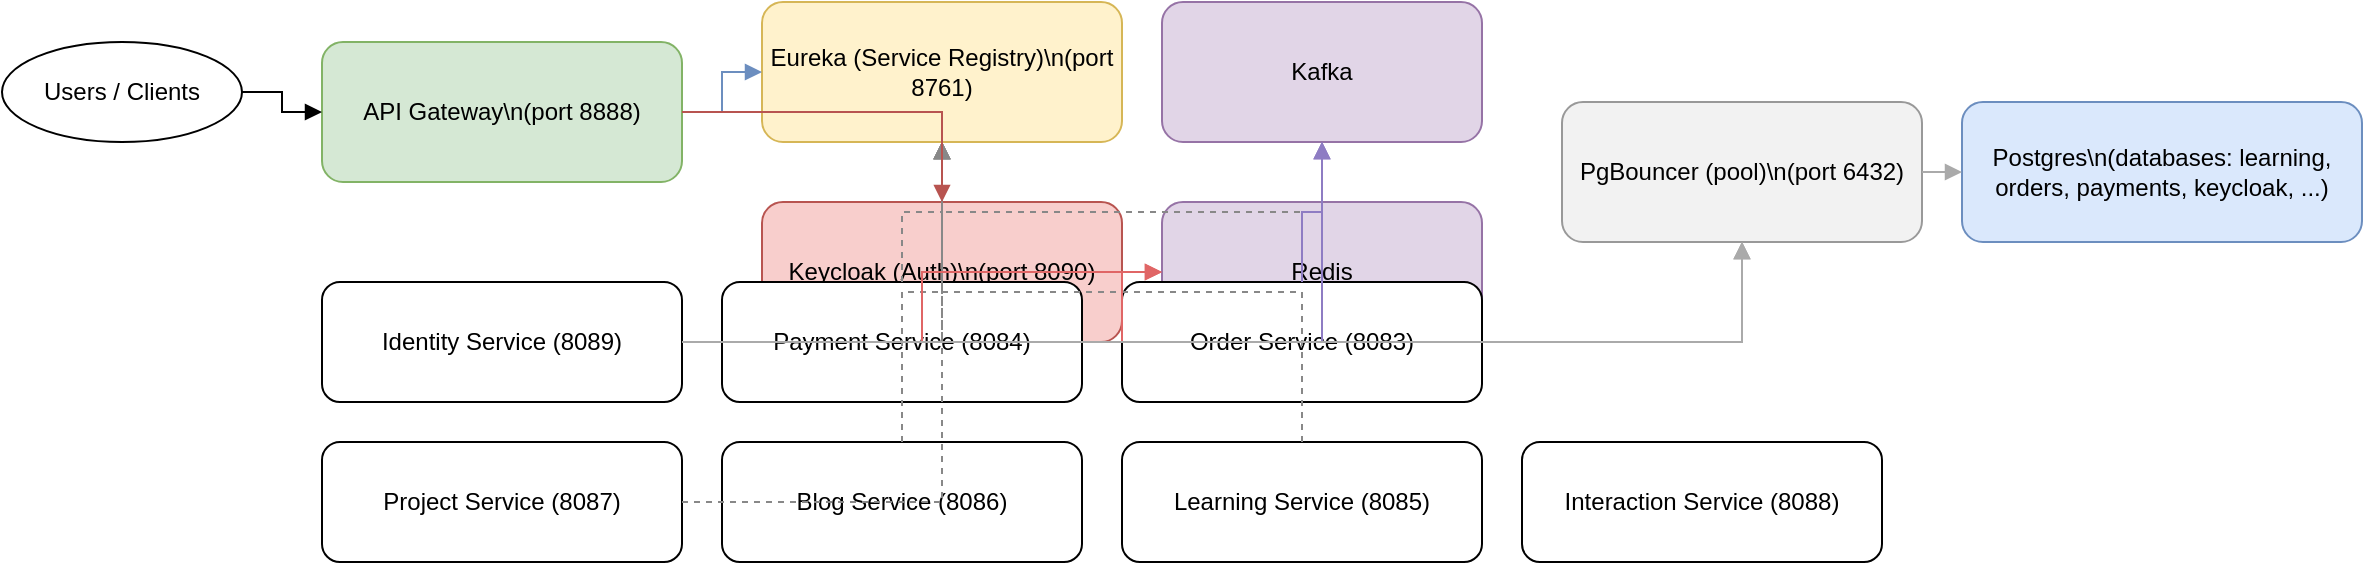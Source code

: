 <?xml version="1.0" encoding="UTF-8"?>
<mxfile version="20.2.5" type="device">
  <diagram id="diagram-1" name="Architecture">
    <mxGraphModel dx="1195" dy="712" grid="1" gridSize="10" guides="1" tooltips="1" connect="1" arrows="1" fold="1" page="1" pageScale="1" pageWidth="850" pageHeight="1100">
      <root>
        <mxCell id="0"/>
        <mxCell id="1" parent="0"/>

        <!-- External user -->
        <mxCell id="2" value="Users / Clients" style="ellipse;whiteSpace=wrap;html=1;fillColor=#FFFFFF;strokeColor=#000000;" vertex="1" parent="1">
          <mxGeometry x="40" y="40" width="120" height="50" as="geometry"/>
        </mxCell>

        <!-- API Gateway -->
        <mxCell id="3" value="API Gateway\n(port 8888)" style="rounded=1;whiteSpace=wrap;html=1;fillColor=#D5E8D4;strokeColor=#82B366;" vertex="1" parent="1">
          <mxGeometry x="200" y="40" width="180" height="70" as="geometry"/>
        </mxCell>

        <!-- Eureka -->
        <mxCell id="4" value="Eureka (Service Registry)\n(port 8761)" style="rounded=1;whiteSpace=wrap;html=1;fillColor=#FFF2CC;strokeColor=#D6B656;" vertex="1" parent="1">
          <mxGeometry x="420" y="20" width="180" height="70" as="geometry"/>
        </mxCell>

        <!-- Keycloak -->
        <mxCell id="5" value="Keycloak (Auth)\n(port 8090)" style="rounded=1;whiteSpace=wrap;html=1;fillColor=#F8CECC;strokeColor=#B85450;" vertex="1" parent="1">
          <mxGeometry x="420" y="120" width="180" height="70" as="geometry"/>
        </mxCell>

        <!-- Kafka -->
        <mxCell id="6" value="Kafka" style="rounded=1;whiteSpace=wrap;html=1;fillColor=#E1D5E7;strokeColor=#9673A6;" vertex="1" parent="1">
          <mxGeometry x="620" y="20" width="160" height="70" as="geometry"/>
        </mxCell>

        <!-- Redis -->
        <mxCell id="7" value="Redis" style="rounded=1;whiteSpace=wrap;html=1;fillColor=#E1D5E7;strokeColor=#9673A6;" vertex="1" parent="1">
          <mxGeometry x="620" y="120" width="160" height="70" as="geometry"/>
        </mxCell>

        <!-- PgBouncer -->
        <mxCell id="8" value="PgBouncer (pool)\n(port 6432)" style="rounded=1;whiteSpace=wrap;html=1;fillColor=#F2F2F2;strokeColor=#999999;" vertex="1" parent="1">
          <mxGeometry x="820" y="70" width="180" height="70" as="geometry"/>
        </mxCell>

        <!-- Postgres -->
        <mxCell id="9" value="Postgres\n(databases: learning, orders, payments, keycloak, ...)" style="rounded=1;whiteSpace=wrap;html=1;fillColor=#DAE8FC;strokeColor=#6C8EBF;" vertex="1" parent="1">
          <mxGeometry x="1020" y="70" width="200" height="70" as="geometry"/>
        </mxCell>

        <!-- Microservices group -->
        <mxCell id="10" value="Identity Service (8089)" style="rounded=1;whiteSpace=wrap;html=1;fillColor=#FFFFFF;strokeColor=#000000;" vertex="1" parent="1">
          <mxGeometry x="200" y="160" width="180" height="60" as="geometry"/>
        </mxCell>
        <mxCell id="11" value="Payment Service (8084)" style="rounded=1;whiteSpace=wrap;html=1;fillColor=#FFFFFF;strokeColor=#000000;" vertex="1" parent="1">
          <mxGeometry x="400" y="160" width="180" height="60" as="geometry"/>
        </mxCell>
        <mxCell id="12" value="Order Service (8083)" style="rounded=1;whiteSpace=wrap;html=1;fillColor=#FFFFFF;strokeColor=#000000;" vertex="1" parent="1">
          <mxGeometry x="600" y="160" width="180" height="60" as="geometry"/>
        </mxCell>
        <mxCell id="13" value="Project Service (8087)" style="rounded=1;whiteSpace=wrap;html=1;fillColor=#FFFFFF;strokeColor=#000000;" vertex="1" parent="1">
          <mxGeometry x="200" y="240" width="180" height="60" as="geometry"/>
        </mxCell>
        <mxCell id="14" value="Blog Service (8086)" style="rounded=1;whiteSpace=wrap;html=1;fillColor=#FFFFFF;strokeColor=#000000;" vertex="1" parent="1">
          <mxGeometry x="400" y="240" width="180" height="60" as="geometry"/>
        </mxCell>
        <mxCell id="15" value="Learning Service (8085)" style="rounded=1;whiteSpace=wrap;html=1;fillColor=#FFFFFF;strokeColor=#000000;" vertex="1" parent="1">
          <mxGeometry x="600" y="240" width="180" height="60" as="geometry"/>
        </mxCell>
        <mxCell id="16" value="Interaction Service (8088)" style="rounded=1;whiteSpace=wrap;html=1;fillColor=#FFFFFF;strokeColor=#000000;" vertex="1" parent="1">
          <mxGeometry x="800" y="240" width="180" height="60" as="geometry"/>
        </mxCell>

        <!-- Connections -->
        <mxCell id="e1" style="edgeStyle=elbowEdgeStyle;rounded=0;orthogonalLoop=1;jettySize=auto;html=1;strokeColor=#000000;endArrow=block;" edge="1" parent="1" source="2" target="3">
          <mxGeometry relative="1" as="geometry"/>
        </mxCell>
        <mxCell id="e2" style="edgeStyle=orthogonalEdgeStyle;rounded=0;orthogonalLoop=1;html=1;strokeColor=#6C8EBF;endArrow=block;" edge="1" parent="1" source="3" target="4">
          <mxGeometry relative="1" as="geometry"/>
        </mxCell>
        <mxCell id="e3" style="edgeStyle=orthogonalEdgeStyle;rounded=0;dashed=1;html=1;strokeColor=#888888;endArrow=block;" edge="1" parent="1" source="10" target="4">
          <mxGeometry relative="1" as="geometry"/>
        </mxCell>
        <mxCell id="e4" style="edgeStyle=orthogonalEdgeStyle;rounded=0;dashed=1;html=1;strokeColor=#888888;endArrow=block;" edge="1" parent="1" source="11" target="4">
          <mxGeometry relative="1" as="geometry"/>
        </mxCell>
        <mxCell id="e5" style="edgeStyle=orthogonalEdgeStyle;rounded=0;dashed=1;html=1;strokeColor=#888888;endArrow=block;" edge="1" parent="1" source="12" target="4">
          <mxGeometry relative="1" as="geometry"/>
        </mxCell>
        <mxCell id="e6" style="edgeStyle=orthogonalEdgeStyle;rounded=0;dashed=1;html=1;strokeColor=#888888;endArrow=block;" edge="1" parent="1" source="13" target="4">
          <mxGeometry relative="1" as="geometry"/>
        </mxCell>
        <mxCell id="e7" style="edgeStyle=orthogonalEdgeStyle;rounded=0;dashed=1;html=1;strokeColor=#888888;endArrow=block;" edge="1" parent="1" source="14" target="4">
          <mxGeometry relative="1" as="geometry"/>
        </mxCell>
        <mxCell id="e8" style="edgeStyle=orthogonalEdgeStyle;rounded=0;dashed=1;html=1;strokeColor=#888888;endArrow=block;" edge="1" parent="1" source="15" target="4">
          <mxGeometry relative="1" as="geometry"/>
        </mxCell>
        <mxCell id="e9" style="edgeStyle=orthogonalEdgeStyle;rounded=0;html=1;strokeColor=#8E7CC3;endArrow=block;" edge="1" parent="1" source="10" target="6">
          <mxGeometry relative="1" as="geometry"/>
        </mxCell>
        <mxCell id="e10" style="edgeStyle=orthogonalEdgeStyle;rounded=0;html=1;strokeColor=#8E7CC3;endArrow=block;" edge="1" parent="1" source="11" target="6">
          <mxGeometry relative="1" as="geometry"/>
        </mxCell>
        <mxCell id="e11" style="edgeStyle=orthogonalEdgeStyle;rounded=0;html=1;strokeColor=#8E7CC3;endArrow=block;" edge="1" parent="1" source="12" target="6">
          <mxGeometry relative="1" as="geometry"/>
        </mxCell>
        <mxCell id="e12" style="edgeStyle=orthogonalEdgeStyle;rounded=0;html=1;strokeColor=#E06666;endArrow=block;" edge="1" parent="1" source="10" target="7">
          <mxGeometry relative="1" as="geometry"/>
        </mxCell>
        <mxCell id="e13" style="edgeStyle=orthogonalEdgeStyle;rounded=0;html=1;strokeColor=#E06666;endArrow=block;" edge="1" parent="1" source="11" target="7">
          <mxGeometry relative="1" as="geometry"/>
        </mxCell>
        <mxCell id="e14" style="edgeStyle=orthogonalEdgeStyle;rounded=0;html=1;strokeColor=#AAAAAA;endArrow=block;" edge="1" parent="1" source="10" target="8">
          <mxGeometry relative="1" as="geometry"/>
        </mxCell>
        <mxCell id="e15" style="edgeStyle=orthogonalEdgeStyle;rounded=0;html=1;strokeColor=#AAAAAA;endArrow=block;" edge="1" parent="1" source="11" target="8">
          <mxGeometry relative="1" as="geometry"/>
        </mxCell>
        <mxCell id="e16" style="edgeStyle=orthogonalEdgeStyle;rounded=0;html=1;strokeColor=#AAAAAA;endArrow=block;" edge="1" parent="1" source="12" target="8">
          <mxGeometry relative="1" as="geometry"/>
        </mxCell>
        <mxCell id="e17" style="edgeStyle=orthogonalEdgeStyle;rounded=0;html=1;strokeColor=#AAAAAA;endArrow=block;" edge="1" parent="1" source="8" target="9">
          <mxGeometry relative="1" as="geometry"/>
        </mxCell>
        <mxCell id="e18" style="edgeStyle=orthogonalEdgeStyle;rounded=0;html=1;strokeColor=#B85450;endArrow=block;" edge="1" parent="1" source="3" target="5">
          <mxGeometry relative="1" as="geometry"/>
        </mxCell>

      </root>
    </mxGraphModel>
  </diagram>
</mxfile>
